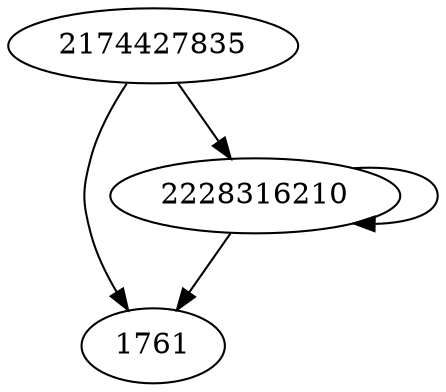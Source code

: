 digraph  {
1761;
2228316210;
2174427835;
2228316210 -> 2228316210;
2228316210 -> 1761;
2174427835 -> 2228316210;
2174427835 -> 1761;
}
